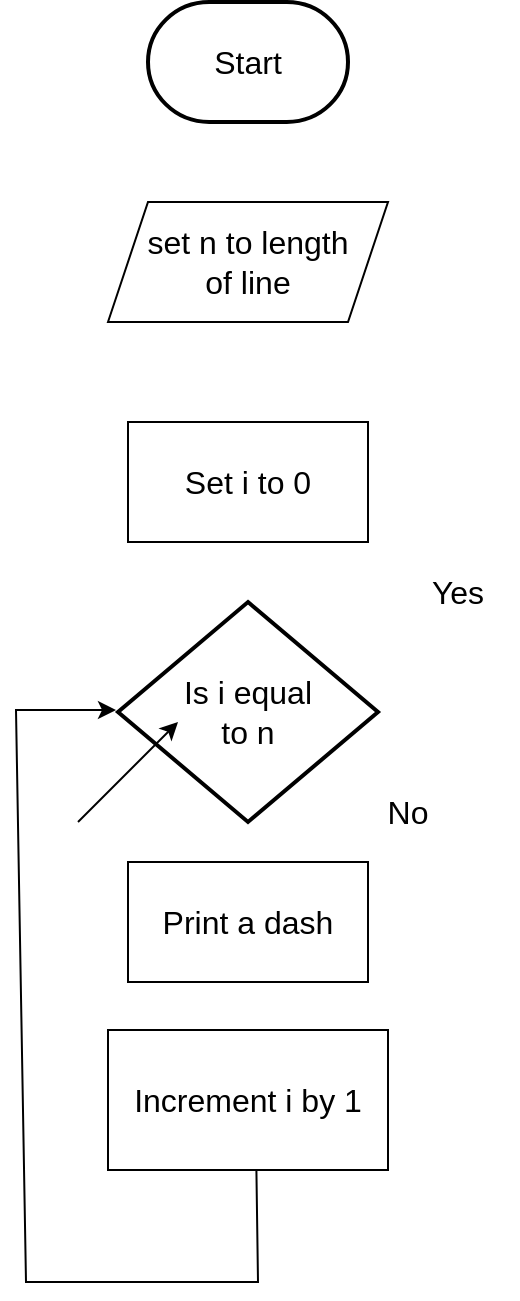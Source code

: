 <mxfile version="20.8.23" type="github">
  <diagram name="Page-1" id="uPHbSjOFx1u1XZuTdHmN">
    <mxGraphModel dx="683" dy="364" grid="1" gridSize="10" guides="1" tooltips="1" connect="1" arrows="1" fold="1" page="1" pageScale="1" pageWidth="850" pageHeight="1100" math="0" shadow="0">
      <root>
        <mxCell id="0" />
        <mxCell id="1" parent="0" />
        <mxCell id="dzYcKDgbnz6d40urpVSg-1" value="Start" style="strokeWidth=2;html=1;shape=mxgraph.flowchart.terminator;whiteSpace=wrap;fontSize=16;align=center;" vertex="1" parent="1">
          <mxGeometry x="375" y="30" width="100" height="60" as="geometry" />
        </mxCell>
        <mxCell id="dzYcKDgbnz6d40urpVSg-2" value="set n to length&lt;br&gt;of line" style="shape=parallelogram;perimeter=parallelogramPerimeter;whiteSpace=wrap;html=1;fixedSize=1;fontSize=16;align=center;" vertex="1" parent="1">
          <mxGeometry x="355" y="130" width="140" height="60" as="geometry" />
        </mxCell>
        <mxCell id="dzYcKDgbnz6d40urpVSg-3" value="Set i to 0" style="rounded=0;whiteSpace=wrap;html=1;fontSize=16;align=center;" vertex="1" parent="1">
          <mxGeometry x="365" y="240" width="120" height="60" as="geometry" />
        </mxCell>
        <mxCell id="dzYcKDgbnz6d40urpVSg-4" value="Is i equal&lt;br&gt;to n" style="strokeWidth=2;html=1;shape=mxgraph.flowchart.decision;whiteSpace=wrap;fontSize=16;align=center;" vertex="1" parent="1">
          <mxGeometry x="360" y="330" width="130" height="110" as="geometry" />
        </mxCell>
        <mxCell id="dzYcKDgbnz6d40urpVSg-5" value="Print a dash" style="rounded=0;whiteSpace=wrap;html=1;fontSize=16;align=center;" vertex="1" parent="1">
          <mxGeometry x="365" y="460" width="120" height="60" as="geometry" />
        </mxCell>
        <mxCell id="dzYcKDgbnz6d40urpVSg-6" value="Increment i by 1" style="rounded=0;whiteSpace=wrap;html=1;fontSize=16;align=center;" vertex="1" parent="1">
          <mxGeometry x="355" y="544" width="140" height="70" as="geometry" />
        </mxCell>
        <mxCell id="dzYcKDgbnz6d40urpVSg-7" value="" style="endArrow=classic;html=1;rounded=0;fontSize=16;strokeColor=default;exitX=0.53;exitY=0.998;exitDx=0;exitDy=0;exitPerimeter=0;" edge="1" parent="1" source="dzYcKDgbnz6d40urpVSg-6">
          <mxGeometry width="50" height="50" relative="1" as="geometry">
            <mxPoint x="430" y="620" as="sourcePoint" />
            <mxPoint x="359" y="384" as="targetPoint" />
            <Array as="points">
              <mxPoint x="430" y="670" />
              <mxPoint x="400" y="670" />
              <mxPoint x="370" y="670" />
              <mxPoint x="314" y="670" />
              <mxPoint x="309" y="384" />
            </Array>
          </mxGeometry>
        </mxCell>
        <mxCell id="dzYcKDgbnz6d40urpVSg-8" value="No" style="text;html=1;strokeColor=none;fillColor=none;align=center;verticalAlign=middle;whiteSpace=wrap;rounded=0;fontSize=16;" vertex="1" parent="1">
          <mxGeometry x="475" y="420" width="60" height="30" as="geometry" />
        </mxCell>
        <mxCell id="dzYcKDgbnz6d40urpVSg-9" value="Yes" style="text;html=1;strokeColor=none;fillColor=none;align=center;verticalAlign=middle;whiteSpace=wrap;rounded=0;fontSize=16;" vertex="1" parent="1">
          <mxGeometry x="500" y="310" width="60" height="30" as="geometry" />
        </mxCell>
        <mxCell id="dzYcKDgbnz6d40urpVSg-10" value="" style="endArrow=classic;html=1;rounded=0;strokeColor=default;fontSize=16;" edge="1" parent="1">
          <mxGeometry width="50" height="50" relative="1" as="geometry">
            <mxPoint x="340" y="440" as="sourcePoint" />
            <mxPoint x="390" y="390" as="targetPoint" />
          </mxGeometry>
        </mxCell>
      </root>
    </mxGraphModel>
  </diagram>
</mxfile>

